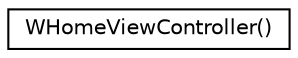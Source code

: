 digraph "Graphical Class Hierarchy"
{
  edge [fontname="Helvetica",fontsize="10",labelfontname="Helvetica",labelfontsize="10"];
  node [fontname="Helvetica",fontsize="10",shape=record];
  rankdir="LR";
  Node1 [label="WHomeViewController()",height=0.2,width=0.4,color="black", fillcolor="white", style="filled",URL="$category_w_home_view_controller_07_08.html"];
}
